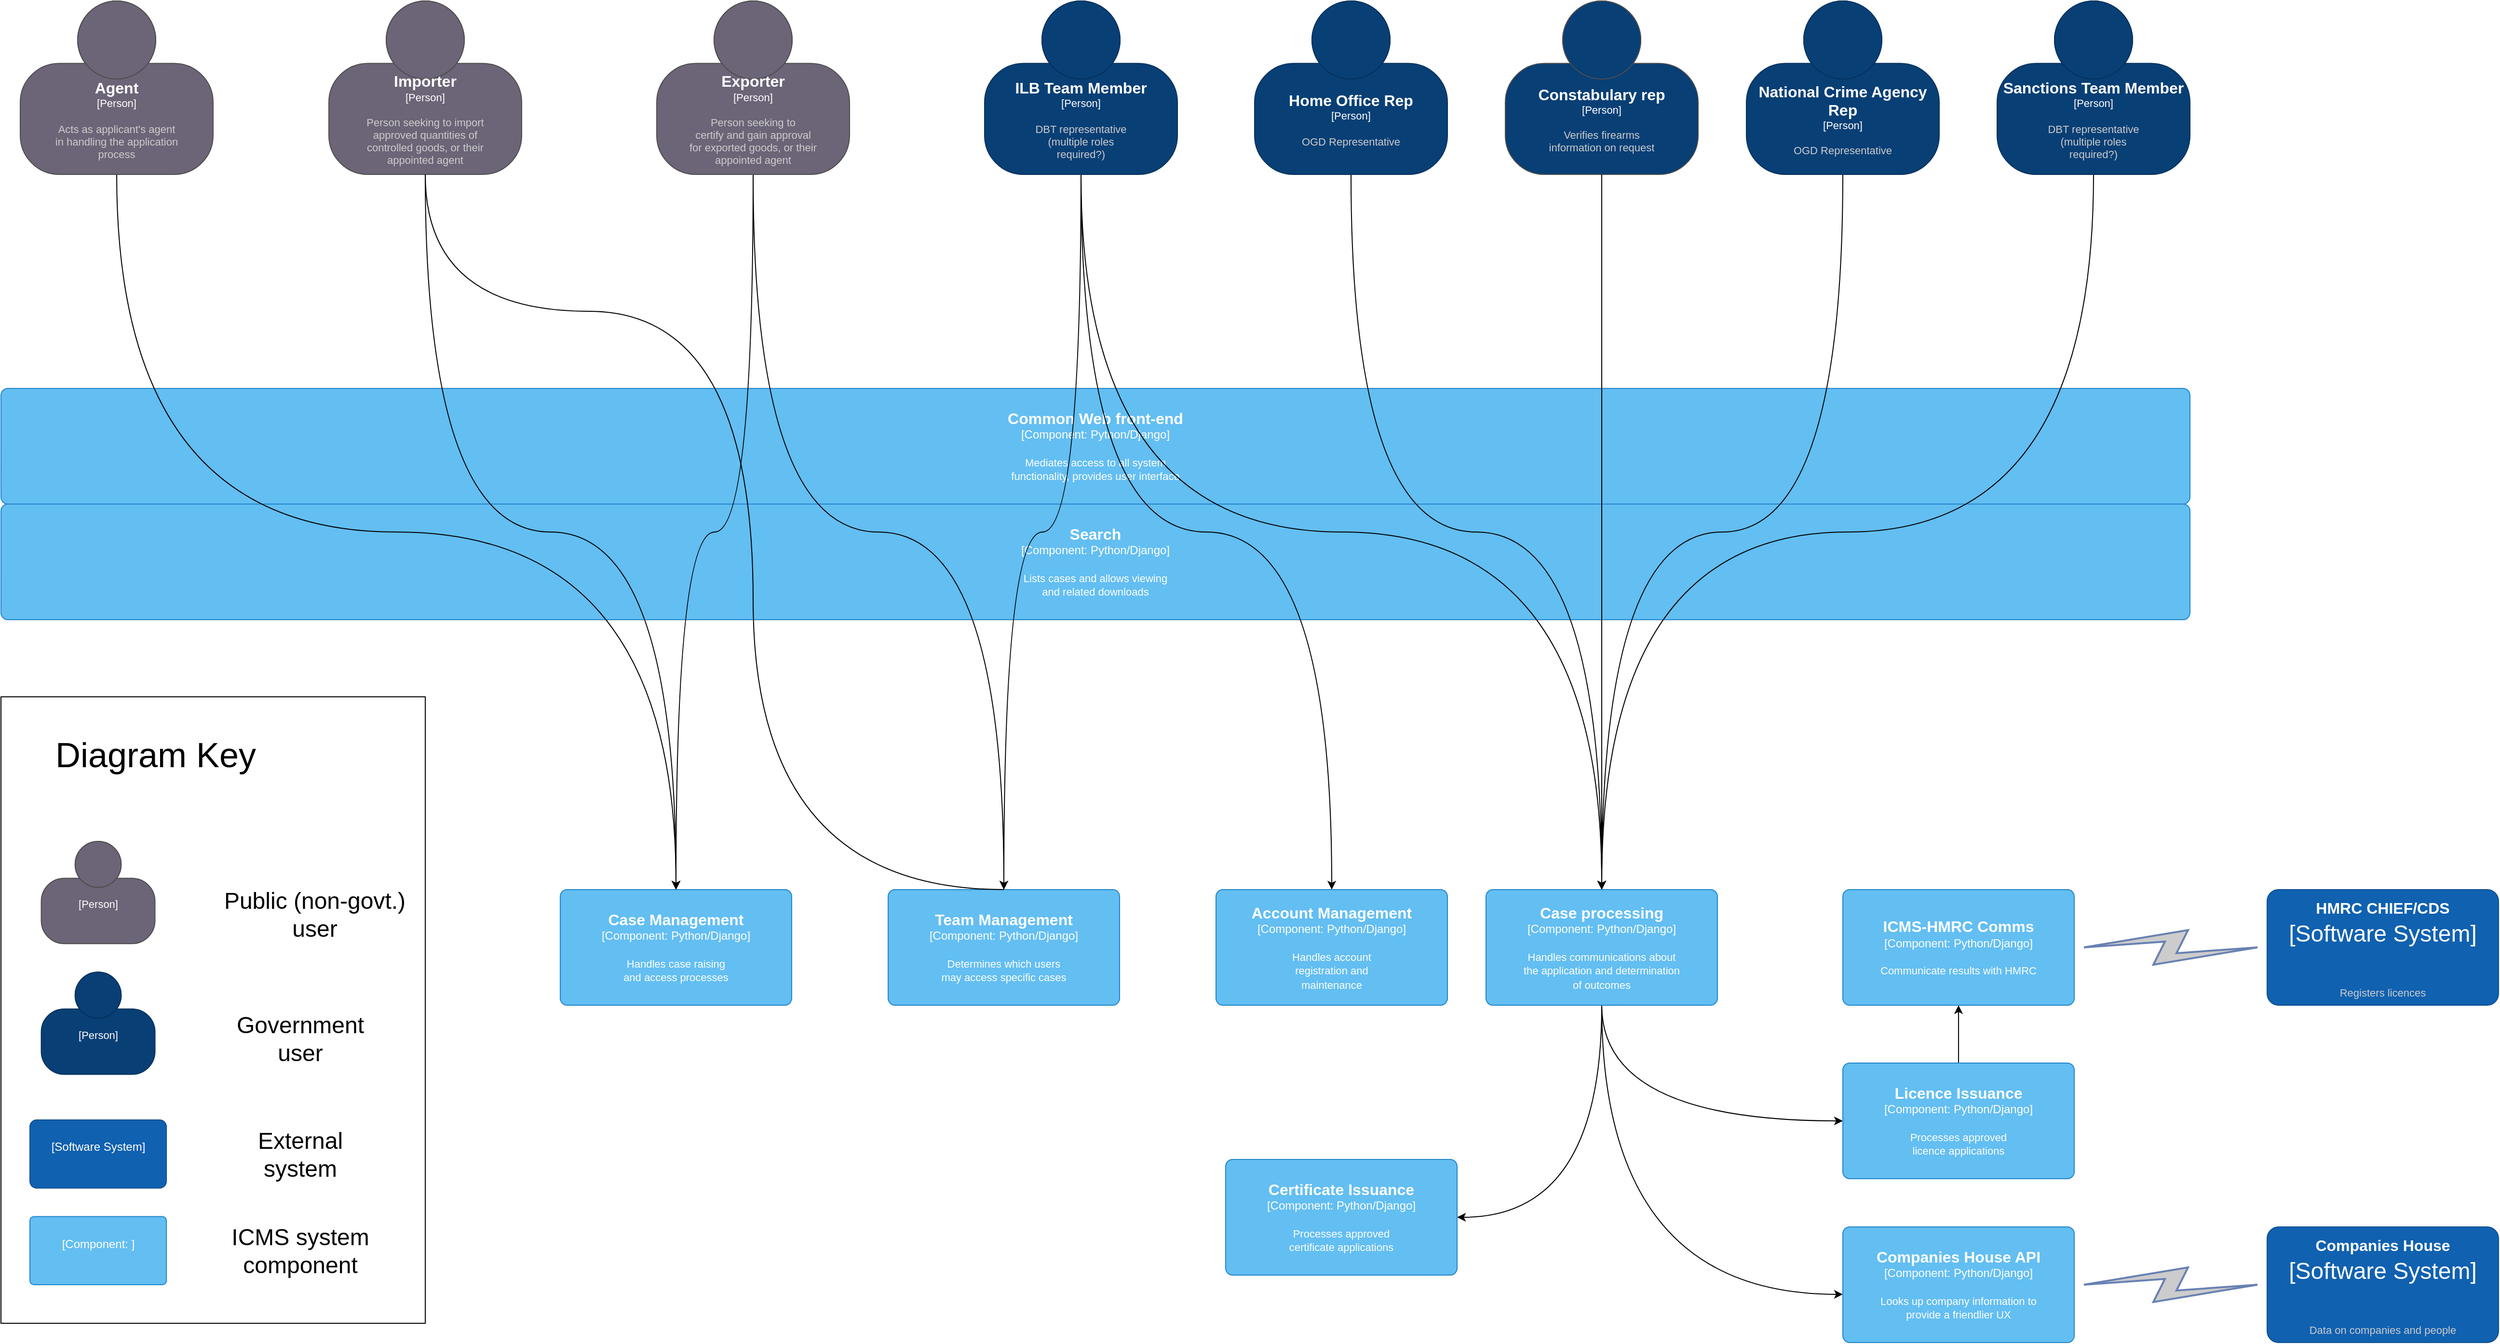 <mxfile version="20.8.10" type="device"><diagram name="Page-1" id="0vo7lMJGAWyN4o4SH08g"><mxGraphModel dx="2868" dy="1708" grid="1" gridSize="10" guides="1" tooltips="1" connect="1" arrows="1" fold="1" page="1" pageScale="1" pageWidth="1169" pageHeight="827" math="0" shadow="0"><root><mxCell id="0"/><mxCell id="1" parent="0"/><object placeholders="1" c4Name="Search" c4Type="Component" c4Technology="Python/Django" c4Description="Lists cases and allows viewing&#10;and related downloads" label="&lt;font style=&quot;font-size: 16px&quot;&gt;&lt;b&gt;%c4Name%&lt;/b&gt;&lt;/font&gt;&lt;div&gt;[%c4Type%: %c4Technology%]&lt;/div&gt;&lt;br&gt;&lt;div&gt;&lt;font style=&quot;font-size: 11px&quot;&gt;%c4Description%&lt;/font&gt;&lt;/div&gt;" id="RDGgDheyqC0pNeLWcEC4-76"><mxCell style="rounded=1;whiteSpace=wrap;html=1;labelBackgroundColor=none;fillColor=#63BEF2;fontColor=#ffffff;align=center;arcSize=6;strokeColor=#2086C9;metaEdit=1;resizable=1;points=[[0.25,0,0],[0.5,0,0],[0.75,0,0],[1,0.25,0],[1,0.5,0],[1,0.75,0],[0.75,1,0],[0.5,1,0],[0.25,1,0],[0,0.75,0],[0,0.5,0],[0,0.25,0]];" vertex="1" parent="1"><mxGeometry x="80" y="680" width="2270" height="120" as="geometry"/></mxCell></object><object placeholders="1" c4Name="Constabulary rep" c4Type="Person" c4Description="Verifies firearms&#10;information on request" label="&lt;font style=&quot;font-size: 16px&quot;&gt;&lt;b&gt;%c4Name%&lt;/b&gt;&lt;/font&gt;&lt;div&gt;[%c4Type%]&lt;/div&gt;&lt;br&gt;&lt;div&gt;&lt;font style=&quot;font-size: 11px&quot;&gt;&lt;font color=&quot;#cccccc&quot;&gt;%c4Description%&lt;/font&gt;&lt;/div&gt;" id="RDGgDheyqC0pNeLWcEC4-24"><mxCell style="html=1;fontSize=11;dashed=0;whiteSpace=wrap;fillColor=#083F75;strokeColor=#4D4D4D;fontColor=#ffffff;shape=mxgraph.c4.person2;align=center;metaEdit=1;points=[[0.5,0,0],[1,0.5,0],[1,0.75,0],[0.75,1,0],[0.5,1,0],[0.25,1,0],[0,0.75,0],[0,0.5,0]];resizable=0;" vertex="1" parent="1"><mxGeometry x="1640" y="158" width="200" height="180" as="geometry"/></mxCell></object><object placeholders="1" c4Name="Common Web front-end" c4Type="Component" c4Technology="Python/Django" c4Description="Mediates access to all system&#10;functionality, provides user interface" label="&lt;font style=&quot;font-size: 16px&quot;&gt;&lt;b&gt;%c4Name%&lt;/b&gt;&lt;/font&gt;&lt;div&gt;[%c4Type%: %c4Technology%]&lt;/div&gt;&lt;br&gt;&lt;div&gt;&lt;font style=&quot;font-size: 11px&quot;&gt;%c4Description%&lt;/font&gt;&lt;/div&gt;" id="RDGgDheyqC0pNeLWcEC4-32"><mxCell style="rounded=1;whiteSpace=wrap;html=1;labelBackgroundColor=none;fillColor=#63BEF2;fontColor=#ffffff;align=center;arcSize=6;strokeColor=#2086C9;metaEdit=1;resizable=1;points=[[0.25,0,0],[0.5,0,0],[0.75,0,0],[1,0.25,0],[1,0.5,0],[1,0.75,0],[0.75,1,0],[0.5,1,0],[0.25,1,0],[0,0.75,0],[0,0.5,0],[0,0.25,0]];" vertex="1" parent="1"><mxGeometry x="80" y="560" width="2270" height="120" as="geometry"/></mxCell></object><mxCell id="RDGgDheyqC0pNeLWcEC4-39" style="edgeStyle=orthogonalEdgeStyle;curved=1;orthogonalLoop=1;jettySize=auto;html=1;entryX=0.5;entryY=0;entryDx=0;entryDy=0;entryPerimeter=0;exitX=0.5;exitY=1;exitDx=0;exitDy=0;exitPerimeter=0;" edge="1" parent="1" source="RDGgDheyqC0pNeLWcEC4-1" target="RDGgDheyqC0pNeLWcEC4-6"><mxGeometry relative="1" as="geometry"/></mxCell><object placeholders="1" c4Name="Importer" c4Type="Person" c4Description="Person seeking to import&#10;approved quantities of&#10;controlled goods, or their&#10;appointed agent" label="&lt;font style=&quot;font-size: 16px&quot;&gt;&lt;b&gt;%c4Name%&lt;/b&gt;&lt;/font&gt;&lt;div&gt;[%c4Type%]&lt;/div&gt;&lt;br&gt;&lt;div&gt;&lt;font style=&quot;font-size: 11px&quot;&gt;&lt;font color=&quot;#cccccc&quot;&gt;%c4Description%&lt;/font&gt;&lt;/div&gt;" id="RDGgDheyqC0pNeLWcEC4-1"><mxCell style="html=1;fontSize=11;dashed=0;whiteSpace=wrap;fillColor=#6C6477;strokeColor=#4D4D4D;fontColor=#ffffff;shape=mxgraph.c4.person2;align=center;metaEdit=1;points=[[0.5,0,0],[1,0.5,0],[1,0.75,0],[0.75,1,0],[0.5,1,0],[0.25,1,0],[0,0.75,0],[0,0.5,0]];resizable=0;" vertex="1" parent="1"><mxGeometry x="420" y="158" width="200" height="180" as="geometry"/></mxCell></object><mxCell id="RDGgDheyqC0pNeLWcEC4-56" style="edgeStyle=orthogonalEdgeStyle;curved=1;orthogonalLoop=1;jettySize=auto;html=1;fontSize=24;exitX=0.5;exitY=1;exitDx=0;exitDy=0;exitPerimeter=0;" edge="1" parent="1" source="RDGgDheyqC0pNeLWcEC4-2" target="RDGgDheyqC0pNeLWcEC4-11"><mxGeometry relative="1" as="geometry"/></mxCell><mxCell id="RDGgDheyqC0pNeLWcEC4-49" style="edgeStyle=orthogonalEdgeStyle;curved=1;orthogonalLoop=1;jettySize=auto;html=1;fontSize=24;entryX=0.5;entryY=0;entryDx=0;entryDy=0;entryPerimeter=0;exitX=0.5;exitY=1;exitDx=0;exitDy=0;exitPerimeter=0;" edge="1" parent="1" source="RDGgDheyqC0pNeLWcEC4-3" target="RDGgDheyqC0pNeLWcEC4-9"><mxGeometry relative="1" as="geometry"><mxPoint x="1480" y="780" as="targetPoint"/></mxGeometry></mxCell><object placeholders="1" c4Name="Home Office Rep" c4Type="Person" c4Description="OGD Representative" label="&lt;font style=&quot;font-size: 16px&quot;&gt;&lt;b&gt;%c4Name%&lt;/b&gt;&lt;/font&gt;&lt;div&gt;[%c4Type%]&lt;/div&gt;&lt;br&gt;&lt;div&gt;&lt;font style=&quot;font-size: 11px&quot;&gt;&lt;font color=&quot;#cccccc&quot;&gt;%c4Description%&lt;/font&gt;&lt;/div&gt;" id="RDGgDheyqC0pNeLWcEC4-3"><mxCell style="html=1;fontSize=11;dashed=0;whiteSpace=wrap;fillColor=#083F75;strokeColor=#06315C;fontColor=#ffffff;shape=mxgraph.c4.person2;align=center;metaEdit=1;points=[[0.5,0,0],[1,0.5,0],[1,0.75,0],[0.75,1,0],[0.5,1,0],[0.25,1,0],[0,0.75,0],[0,0.5,0]];resizable=0;" vertex="1" parent="1"><mxGeometry x="1380" y="158" width="200" height="180" as="geometry"/></mxCell></object><mxCell id="RDGgDheyqC0pNeLWcEC4-50" style="edgeStyle=orthogonalEdgeStyle;curved=1;orthogonalLoop=1;jettySize=auto;html=1;fontSize=24;exitX=0.5;exitY=1;exitDx=0;exitDy=0;exitPerimeter=0;entryX=0.5;entryY=0;entryDx=0;entryDy=0;entryPerimeter=0;" edge="1" parent="1" source="RDGgDheyqC0pNeLWcEC4-4" target="RDGgDheyqC0pNeLWcEC4-9"><mxGeometry relative="1" as="geometry"><mxPoint x="1520" y="700" as="targetPoint"/></mxGeometry></mxCell><object placeholders="1" c4Name="National Crime Agency Rep" c4Type="Person" c4Description="OGD Representative" label="&lt;font style=&quot;font-size: 16px&quot;&gt;&lt;b&gt;%c4Name%&lt;/b&gt;&lt;/font&gt;&lt;div&gt;[%c4Type%]&lt;/div&gt;&lt;br&gt;&lt;div&gt;&lt;font style=&quot;font-size: 11px&quot;&gt;&lt;font color=&quot;#cccccc&quot;&gt;%c4Description%&lt;/font&gt;&lt;/div&gt;" id="RDGgDheyqC0pNeLWcEC4-4"><mxCell style="html=1;fontSize=11;dashed=0;whiteSpace=wrap;fillColor=#083F75;strokeColor=#06315C;fontColor=#ffffff;shape=mxgraph.c4.person2;align=center;metaEdit=1;points=[[0.5,0,0],[1,0.5,0],[1,0.75,0],[0.75,1,0],[0.5,1,0],[0.25,1,0],[0,0.75,0],[0,0.5,0]];resizable=0;" vertex="1" parent="1"><mxGeometry x="1890" y="158" width="200" height="180" as="geometry"/></mxCell></object><mxCell id="RDGgDheyqC0pNeLWcEC4-52" style="edgeStyle=orthogonalEdgeStyle;curved=1;orthogonalLoop=1;jettySize=auto;html=1;fontSize=24;exitX=0.5;exitY=1;exitDx=0;exitDy=0;exitPerimeter=0;entryX=0.5;entryY=0;entryDx=0;entryDy=0;entryPerimeter=0;" edge="1" parent="1" source="RDGgDheyqC0pNeLWcEC4-5" target="RDGgDheyqC0pNeLWcEC4-9"><mxGeometry relative="1" as="geometry"><mxPoint x="1480" y="780" as="targetPoint"/></mxGeometry></mxCell><mxCell id="RDGgDheyqC0pNeLWcEC4-54" style="edgeStyle=orthogonalEdgeStyle;curved=1;orthogonalLoop=1;jettySize=auto;html=1;entryX=0.5;entryY=0;entryDx=0;entryDy=0;entryPerimeter=0;fontSize=24;exitX=0.5;exitY=1;exitDx=0;exitDy=0;exitPerimeter=0;" edge="1" parent="1" source="RDGgDheyqC0pNeLWcEC4-5" target="RDGgDheyqC0pNeLWcEC4-23"><mxGeometry relative="1" as="geometry"/></mxCell><mxCell id="RDGgDheyqC0pNeLWcEC4-74" style="edgeStyle=orthogonalEdgeStyle;curved=1;orthogonalLoop=1;jettySize=auto;html=1;entryX=0.5;entryY=0;entryDx=0;entryDy=0;entryPerimeter=0;fontSize=24;exitX=0.5;exitY=1;exitDx=0;exitDy=0;exitPerimeter=0;" edge="1" parent="1" source="RDGgDheyqC0pNeLWcEC4-5" target="RDGgDheyqC0pNeLWcEC4-11"><mxGeometry relative="1" as="geometry"/></mxCell><object placeholders="1" c4Name="ILB Team Member" c4Type="Person" c4Description="DBT representative&#10;(multiple roles&#10;required?)" label="&lt;font style=&quot;font-size: 16px&quot;&gt;&lt;b&gt;%c4Name%&lt;/b&gt;&lt;/font&gt;&lt;div&gt;[%c4Type%]&lt;/div&gt;&lt;br&gt;&lt;div&gt;&lt;font style=&quot;font-size: 11px&quot;&gt;&lt;font color=&quot;#cccccc&quot;&gt;%c4Description%&lt;/font&gt;&lt;/div&gt;" id="RDGgDheyqC0pNeLWcEC4-5"><mxCell style="html=1;fontSize=11;dashed=0;whiteSpace=wrap;fillColor=#083F75;strokeColor=#06315C;fontColor=#ffffff;shape=mxgraph.c4.person2;align=center;metaEdit=1;points=[[0.5,0,0],[1,0.5,0],[1,0.75,0],[0.75,1,0],[0.5,1,0],[0.25,1,0],[0,0.75,0],[0,0.5,0]];resizable=0;" vertex="1" parent="1"><mxGeometry x="1100" y="158" width="200" height="180" as="geometry"/></mxCell></object><object placeholders="1" c4Name="Case Management" c4Type="Component" c4Technology="Python/Django" c4Description="Handles case raising&#10;and access processes" label="&lt;font style=&quot;font-size: 16px&quot;&gt;&lt;b&gt;%c4Name%&lt;/b&gt;&lt;/font&gt;&lt;div&gt;[%c4Type%: %c4Technology%]&lt;/div&gt;&lt;br&gt;&lt;div&gt;&lt;font style=&quot;font-size: 11px&quot;&gt;%c4Description%&lt;/font&gt;&lt;/div&gt;" id="RDGgDheyqC0pNeLWcEC4-6"><mxCell style="rounded=1;whiteSpace=wrap;html=1;labelBackgroundColor=none;fillColor=#63BEF2;fontColor=#ffffff;align=center;arcSize=6;strokeColor=#2086C9;metaEdit=1;resizable=0;points=[[0.25,0,0],[0.5,0,0],[0.75,0,0],[1,0.25,0],[1,0.5,0],[1,0.75,0],[0.75,1,0],[0.5,1,0],[0.25,1,0],[0,0.75,0],[0,0.5,0],[0,0.25,0]];" vertex="1" parent="1"><mxGeometry x="660" y="1080" width="240" height="120" as="geometry"/></mxCell></object><mxCell id="RDGgDheyqC0pNeLWcEC4-61" style="edgeStyle=orthogonalEdgeStyle;curved=1;orthogonalLoop=1;jettySize=auto;html=1;entryX=1;entryY=0.5;entryDx=0;entryDy=0;entryPerimeter=0;fontSize=24;exitX=0.5;exitY=1;exitDx=0;exitDy=0;exitPerimeter=0;" edge="1" parent="1" source="RDGgDheyqC0pNeLWcEC4-9" target="RDGgDheyqC0pNeLWcEC4-22"><mxGeometry relative="1" as="geometry"/></mxCell><mxCell id="RDGgDheyqC0pNeLWcEC4-65" style="edgeStyle=orthogonalEdgeStyle;curved=1;orthogonalLoop=1;jettySize=auto;html=1;entryX=0;entryY=0.5;entryDx=0;entryDy=0;entryPerimeter=0;fontSize=24;exitX=0.5;exitY=1;exitDx=0;exitDy=0;exitPerimeter=0;" edge="1" parent="1" source="RDGgDheyqC0pNeLWcEC4-9" target="RDGgDheyqC0pNeLWcEC4-21"><mxGeometry relative="1" as="geometry"/></mxCell><mxCell id="RDGgDheyqC0pNeLWcEC4-68" style="edgeStyle=orthogonalEdgeStyle;curved=1;orthogonalLoop=1;jettySize=auto;html=1;entryX=0;entryY=0.583;entryDx=0;entryDy=0;entryPerimeter=0;fontSize=24;exitX=0.5;exitY=1;exitDx=0;exitDy=0;exitPerimeter=0;" edge="1" parent="1" source="RDGgDheyqC0pNeLWcEC4-9" target="RDGgDheyqC0pNeLWcEC4-67"><mxGeometry relative="1" as="geometry"/></mxCell><object placeholders="1" c4Name="Case processing" c4Type="Component" c4Technology="Python/Django" c4Description="Handles communications about&#10;the application and determination&#10;of outcomes" label="&lt;font style=&quot;font-size: 16px&quot;&gt;&lt;b&gt;%c4Name%&lt;/b&gt;&lt;/font&gt;&lt;div&gt;[%c4Type%: %c4Technology%]&lt;/div&gt;&lt;br&gt;&lt;div&gt;&lt;font style=&quot;font-size: 11px&quot;&gt;%c4Description%&lt;/font&gt;&lt;/div&gt;" id="RDGgDheyqC0pNeLWcEC4-9"><mxCell style="rounded=1;whiteSpace=wrap;html=1;labelBackgroundColor=none;fillColor=#63BEF2;fontColor=#ffffff;align=center;arcSize=6;strokeColor=#2086C9;metaEdit=1;resizable=0;points=[[0.25,0,0],[0.5,0,0],[0.75,0,0],[1,0.25,0],[1,0.5,0],[1,0.75,0],[0.75,1,0],[0.5,1,0],[0.25,1,0],[0,0.75,0],[0,0.5,0],[0,0.25,0]];" vertex="1" parent="1"><mxGeometry x="1620" y="1080" width="240" height="120" as="geometry"/></mxCell></object><mxCell id="RDGgDheyqC0pNeLWcEC4-53" style="edgeStyle=orthogonalEdgeStyle;curved=1;orthogonalLoop=1;jettySize=auto;html=1;entryX=0.5;entryY=0;entryDx=0;entryDy=0;entryPerimeter=0;fontSize=24;exitX=0.5;exitY=1;exitDx=0;exitDy=0;exitPerimeter=0;" edge="1" parent="1" source="RDGgDheyqC0pNeLWcEC4-10" target="RDGgDheyqC0pNeLWcEC4-6"><mxGeometry relative="1" as="geometry"/></mxCell><object placeholders="1" c4Name="Agent" c4Type="Person" c4Description="Acts as applicant's agent&#10;in handling the application&#10;process" label="&lt;font style=&quot;font-size: 16px&quot;&gt;&lt;b&gt;%c4Name%&lt;/b&gt;&lt;/font&gt;&lt;div&gt;[%c4Type%]&lt;/div&gt;&lt;br&gt;&lt;div&gt;&lt;font style=&quot;font-size: 11px&quot;&gt;&lt;font color=&quot;#cccccc&quot;&gt;%c4Description%&lt;/font&gt;&lt;/div&gt;" id="RDGgDheyqC0pNeLWcEC4-10"><mxCell style="html=1;fontSize=11;dashed=0;whiteSpace=wrap;fillColor=#6C6477;strokeColor=#4D4D4D;fontColor=#ffffff;shape=mxgraph.c4.person2;align=center;metaEdit=1;points=[[0.5,0,0],[1,0.5,0],[1,0.75,0],[0.75,1,0],[0.5,1,0],[0.25,1,0],[0,0.75,0],[0,0.5,0]];resizable=0;" vertex="1" parent="1"><mxGeometry x="100" y="158" width="200" height="180" as="geometry"/></mxCell></object><object placeholders="1" c4Name="Team Management" c4Type="Component" c4Technology="Python/Django" c4Description="Determines which users&#10;may access specific cases" label="&lt;font style=&quot;font-size: 16px&quot;&gt;&lt;b&gt;%c4Name%&lt;/b&gt;&lt;/font&gt;&lt;div&gt;[%c4Type%: %c4Technology%]&lt;/div&gt;&lt;br&gt;&lt;div&gt;&lt;font style=&quot;font-size: 11px&quot;&gt;%c4Description%&lt;/font&gt;&lt;/div&gt;" id="RDGgDheyqC0pNeLWcEC4-11"><mxCell style="rounded=1;whiteSpace=wrap;html=1;labelBackgroundColor=none;fillColor=#63BEF2;fontColor=#ffffff;align=center;arcSize=6;strokeColor=#2086C9;metaEdit=1;resizable=0;points=[[0.25,0,0],[0.5,0,0],[0.75,0,0],[1,0.25,0],[1,0.5,0],[1,0.75,0],[0.75,1,0],[0.5,1,0],[0.25,1,0],[0,0.75,0],[0,0.5,0],[0,0.25,0]];" vertex="1" parent="1"><mxGeometry x="1000" y="1080" width="240" height="120" as="geometry"/></mxCell></object><mxCell id="RDGgDheyqC0pNeLWcEC4-51" style="edgeStyle=orthogonalEdgeStyle;curved=1;orthogonalLoop=1;jettySize=auto;html=1;fontSize=24;exitX=0.5;exitY=1;exitDx=0;exitDy=0;exitPerimeter=0;entryX=0.5;entryY=0;entryDx=0;entryDy=0;entryPerimeter=0;" edge="1" parent="1" source="RDGgDheyqC0pNeLWcEC4-19" target="RDGgDheyqC0pNeLWcEC4-9"><mxGeometry relative="1" as="geometry"><mxPoint x="1470" y="790" as="targetPoint"/></mxGeometry></mxCell><object placeholders="1" c4Name="Sanctions Team Member" c4Type="Person" c4Description="DBT representative&#10;(multiple roles&#10;required?)" label="&lt;font style=&quot;font-size: 16px&quot;&gt;&lt;b&gt;%c4Name%&lt;/b&gt;&lt;/font&gt;&lt;div&gt;[%c4Type%]&lt;/div&gt;&lt;br&gt;&lt;div&gt;&lt;font style=&quot;font-size: 11px&quot;&gt;&lt;font color=&quot;#cccccc&quot;&gt;%c4Description%&lt;/font&gt;&lt;/div&gt;" id="RDGgDheyqC0pNeLWcEC4-19"><mxCell style="html=1;fontSize=11;dashed=0;whiteSpace=wrap;fillColor=#083F75;strokeColor=#06315C;fontColor=#ffffff;shape=mxgraph.c4.person2;align=center;metaEdit=1;points=[[0.5,0,0],[1,0.5,0],[1,0.75,0],[0.75,1,0],[0.5,1,0],[0.25,1,0],[0,0.75,0],[0,0.5,0]];resizable=0;" vertex="1" parent="1"><mxGeometry x="2150" y="158" width="200" height="180" as="geometry"/></mxCell></object><mxCell id="RDGgDheyqC0pNeLWcEC4-62" style="edgeStyle=orthogonalEdgeStyle;curved=1;orthogonalLoop=1;jettySize=auto;html=1;entryX=0.5;entryY=1;entryDx=0;entryDy=0;entryPerimeter=0;fontSize=24;" edge="1" parent="1" source="RDGgDheyqC0pNeLWcEC4-21" target="RDGgDheyqC0pNeLWcEC4-29"><mxGeometry relative="1" as="geometry"/></mxCell><object placeholders="1" c4Name="Licence Issuance" c4Type="Component" c4Technology="Python/Django" c4Description="Processes approved&#10;licence applications" label="&lt;font style=&quot;font-size: 16px&quot;&gt;&lt;b&gt;%c4Name%&lt;/b&gt;&lt;/font&gt;&lt;div&gt;[%c4Type%: %c4Technology%]&lt;/div&gt;&lt;br&gt;&lt;div&gt;&lt;font style=&quot;font-size: 11px&quot;&gt;%c4Description%&lt;/font&gt;&lt;/div&gt;" id="RDGgDheyqC0pNeLWcEC4-21"><mxCell style="rounded=1;whiteSpace=wrap;html=1;labelBackgroundColor=none;fillColor=#63BEF2;fontColor=#ffffff;align=center;arcSize=6;strokeColor=#2086C9;metaEdit=1;resizable=0;points=[[0.25,0,0],[0.5,0,0],[0.75,0,0],[1,0.25,0],[1,0.5,0],[1,0.75,0],[0.75,1,0],[0.5,1,0],[0.25,1,0],[0,0.75,0],[0,0.5,0],[0,0.25,0]];" vertex="1" parent="1"><mxGeometry x="1990" y="1260" width="240" height="120" as="geometry"/></mxCell></object><object placeholders="1" c4Name="Certificate Issuance" c4Type="Component" c4Technology="Python/Django" c4Description="Processes approved&#10;certificate applications" label="&lt;font style=&quot;font-size: 16px&quot;&gt;&lt;b&gt;%c4Name%&lt;/b&gt;&lt;/font&gt;&lt;div&gt;[%c4Type%: %c4Technology%]&lt;/div&gt;&lt;br&gt;&lt;div&gt;&lt;font style=&quot;font-size: 11px&quot;&gt;%c4Description%&lt;/font&gt;&lt;/div&gt;" id="RDGgDheyqC0pNeLWcEC4-22"><mxCell style="rounded=1;whiteSpace=wrap;html=1;labelBackgroundColor=none;fillColor=#63BEF2;fontColor=#ffffff;align=center;arcSize=6;strokeColor=#2086C9;metaEdit=1;resizable=0;points=[[0.25,0,0],[0.5,0,0],[0.75,0,0],[1,0.25,0],[1,0.5,0],[1,0.75,0],[0.75,1,0],[0.5,1,0],[0.25,1,0],[0,0.75,0],[0,0.5,0],[0,0.25,0]];" vertex="1" parent="1"><mxGeometry x="1350" y="1360" width="240" height="120" as="geometry"/></mxCell></object><object placeholders="1" c4Name="Account Management" c4Type="Component" c4Technology="Python/Django" c4Description="Handles account&#10;registration and&#10;maintenance" label="&lt;font style=&quot;font-size: 16px&quot;&gt;&lt;b&gt;%c4Name%&lt;/b&gt;&lt;/font&gt;&lt;div&gt;[%c4Type%: %c4Technology%]&lt;/div&gt;&lt;br&gt;&lt;div&gt;&lt;font style=&quot;font-size: 11px&quot;&gt;%c4Description%&lt;/font&gt;&lt;/div&gt;" id="RDGgDheyqC0pNeLWcEC4-23"><mxCell style="rounded=1;whiteSpace=wrap;html=1;labelBackgroundColor=none;fillColor=#63BEF2;fontColor=#ffffff;align=center;arcSize=6;strokeColor=#2086C9;metaEdit=1;resizable=0;points=[[0.25,0,0],[0.5,0,0],[0.75,0,0],[1,0.25,0],[1,0.5,0],[1,0.75,0],[0.75,1,0],[0.5,1,0],[0.25,1,0],[0,0.75,0],[0,0.5,0],[0,0.25,0]];" vertex="1" parent="1"><mxGeometry x="1340" y="1080" width="240" height="120" as="geometry"/></mxCell></object><object placeholders="1" c4Name="ICMS-HMRC Comms" c4Type="Component" c4Technology="Python/Django" c4Description="Communicate results with HMRC" label="&lt;font style=&quot;font-size: 16px&quot;&gt;&lt;b&gt;%c4Name%&lt;/b&gt;&lt;/font&gt;&lt;div&gt;[%c4Type%: %c4Technology%]&lt;/div&gt;&lt;br&gt;&lt;div&gt;&lt;font style=&quot;font-size: 11px&quot;&gt;%c4Description%&lt;/font&gt;&lt;/div&gt;" id="RDGgDheyqC0pNeLWcEC4-29"><mxCell style="rounded=1;whiteSpace=wrap;html=1;labelBackgroundColor=none;fillColor=#63BEF2;fontColor=#ffffff;align=center;arcSize=6;strokeColor=#2086C9;metaEdit=1;resizable=0;points=[[0.25,0,0],[0.5,0,0],[0.75,0,0],[1,0.25,0],[1,0.5,0],[1,0.75,0],[0.75,1,0],[0.5,1,0],[0.25,1,0],[0,0.75,0],[0,0.5,0],[0,0.25,0]];" vertex="1" parent="1"><mxGeometry x="1990" y="1080" width="240" height="120" as="geometry"/></mxCell></object><mxCell id="RDGgDheyqC0pNeLWcEC4-57" value="" style="edgeStyle=orthogonalEdgeStyle;curved=1;orthogonalLoop=1;jettySize=auto;html=1;fontSize=24;endArrow=none;exitX=0.5;exitY=1;exitDx=0;exitDy=0;exitPerimeter=0;entryX=0.5;entryY=0;entryDx=0;entryDy=0;entryPerimeter=0;" edge="1" parent="1" source="RDGgDheyqC0pNeLWcEC4-1" target="RDGgDheyqC0pNeLWcEC4-11"><mxGeometry relative="1" as="geometry"><mxPoint x="620" y="150" as="sourcePoint"/><mxPoint x="880" y="780" as="targetPoint"/><Array as="points"><mxPoint x="520" y="480"/><mxPoint x="860" y="480"/></Array></mxGeometry></mxCell><mxCell id="RDGgDheyqC0pNeLWcEC4-73" style="edgeStyle=orthogonalEdgeStyle;curved=1;orthogonalLoop=1;jettySize=auto;html=1;entryX=0.5;entryY=0;entryDx=0;entryDy=0;entryPerimeter=0;fontSize=24;exitX=0.5;exitY=1;exitDx=0;exitDy=0;exitPerimeter=0;" edge="1" parent="1" source="RDGgDheyqC0pNeLWcEC4-2" target="RDGgDheyqC0pNeLWcEC4-6"><mxGeometry relative="1" as="geometry"/></mxCell><object placeholders="1" c4Name="Exporter" c4Type="Person" c4Description="Person seeking to&#10;certify and gain approval&#10;for exported goods, or their&#10;appointed agent" label="&lt;font style=&quot;font-size: 16px&quot;&gt;&lt;b&gt;%c4Name%&lt;/b&gt;&lt;/font&gt;&lt;div&gt;[%c4Type%]&lt;/div&gt;&lt;br&gt;&lt;div&gt;&lt;font style=&quot;font-size: 11px&quot;&gt;&lt;font color=&quot;#cccccc&quot;&gt;%c4Description%&lt;/font&gt;&lt;/div&gt;" id="RDGgDheyqC0pNeLWcEC4-2"><mxCell style="html=1;fontSize=11;dashed=0;whiteSpace=wrap;fillColor=#6C6477;strokeColor=#4D4D4D;fontColor=#ffffff;shape=mxgraph.c4.person2;align=center;metaEdit=1;points=[[0.5,0,0],[1,0.5,0],[1,0.75,0],[0.75,1,0],[0.5,1,0],[0.25,1,0],[0,0.75,0],[0,0.5,0]];resizable=0;" vertex="1" parent="1"><mxGeometry x="760" y="158" width="200" height="180" as="geometry"/></mxCell></object><object placeholders="1" c4Name="HMRC CHIEF/CDS" c4Type="Software System" c4Description="Registers licences" label="&lt;font style=&quot;font-size: 16px&quot;&gt;&lt;b&gt;%c4Name%&lt;/b&gt;&lt;/font&gt;&lt;div&gt;[%c4Type%]&lt;/div&gt;&lt;br&gt;&lt;div&gt;&lt;font style=&quot;font-size: 11px&quot;&gt;&lt;font color=&quot;#cccccc&quot;&gt;%c4Description%&lt;/font&gt;&lt;/div&gt;" id="RDGgDheyqC0pNeLWcEC4-59"><mxCell style="rounded=1;whiteSpace=wrap;html=1;labelBackgroundColor=none;fillColor=#1061B0;fontColor=#ffffff;align=center;arcSize=10;strokeColor=#0D5091;metaEdit=1;resizable=0;points=[[0.25,0,0],[0.5,0,0],[0.75,0,0],[1,0.25,0],[1,0.5,0],[1,0.75,0],[0.75,1,0],[0.5,1,0],[0.25,1,0],[0,0.75,0],[0,0.5,0],[0,0.25,0]];fontSize=24;" vertex="1" parent="1"><mxGeometry x="2430" y="1080" width="240" height="120" as="geometry"/></mxCell></object><mxCell id="RDGgDheyqC0pNeLWcEC4-63" value="" style="html=1;outlineConnect=0;fillColor=#CCCCCC;strokeColor=#6881B3;gradientColor=none;gradientDirection=north;strokeWidth=2;shape=mxgraph.networks.comm_link_edge;html=1;fontSize=24;curved=1;entryX=0;entryY=0.5;entryDx=0;entryDy=0;entryPerimeter=0;exitX=1;exitY=0.5;exitDx=0;exitDy=0;exitPerimeter=0;" edge="1" parent="1" source="RDGgDheyqC0pNeLWcEC4-29" target="RDGgDheyqC0pNeLWcEC4-59"><mxGeometry width="100" height="100" relative="1" as="geometry"><mxPoint x="1680" y="1160" as="sourcePoint"/><mxPoint x="1780" y="1060" as="targetPoint"/></mxGeometry></mxCell><object placeholders="1" c4Name="Companies House API" c4Type="Component" c4Technology="Python/Django" c4Description="Looks up company information to&#10;provide a friendlier UX" label="&lt;font style=&quot;font-size: 16px&quot;&gt;&lt;b&gt;%c4Name%&lt;/b&gt;&lt;/font&gt;&lt;div&gt;[%c4Type%: %c4Technology%]&lt;/div&gt;&lt;br&gt;&lt;div&gt;&lt;font style=&quot;font-size: 11px&quot;&gt;%c4Description%&lt;/font&gt;&lt;/div&gt;" id="RDGgDheyqC0pNeLWcEC4-67"><mxCell style="rounded=1;whiteSpace=wrap;html=1;labelBackgroundColor=none;fillColor=#63BEF2;fontColor=#ffffff;align=center;arcSize=6;strokeColor=#2086C9;metaEdit=1;resizable=0;points=[[0.25,0,0],[0.5,0,0],[0.75,0,0],[1,0.25,0],[1,0.5,0],[1,0.75,0],[0.75,1,0],[0.5,1,0],[0.25,1,0],[0,0.75,0],[0,0.5,0],[0,0.25,0]];" vertex="1" parent="1"><mxGeometry x="1990" y="1430" width="240" height="120" as="geometry"/></mxCell></object><mxCell id="RDGgDheyqC0pNeLWcEC4-69" value="" style="html=1;outlineConnect=0;fillColor=#CCCCCC;strokeColor=#6881B3;gradientColor=none;gradientDirection=north;strokeWidth=2;shape=mxgraph.networks.comm_link_edge;html=1;fontSize=24;curved=1;entryX=0;entryY=0.5;entryDx=0;entryDy=0;entryPerimeter=0;exitX=1;exitY=0.5;exitDx=0;exitDy=0;exitPerimeter=0;" edge="1" parent="1" source="RDGgDheyqC0pNeLWcEC4-67" target="RDGgDheyqC0pNeLWcEC4-71"><mxGeometry width="100" height="100" relative="1" as="geometry"><mxPoint x="2010" y="1480" as="sourcePoint"/><mxPoint x="2470.0" y="1480" as="targetPoint"/></mxGeometry></mxCell><object placeholders="1" c4Name="Companies House" c4Type="Software System" c4Description="Data on companies and people" label="&lt;font style=&quot;font-size: 16px&quot;&gt;&lt;b&gt;%c4Name%&lt;/b&gt;&lt;/font&gt;&lt;div&gt;[%c4Type%]&lt;/div&gt;&lt;br&gt;&lt;div&gt;&lt;font style=&quot;font-size: 11px&quot;&gt;&lt;font color=&quot;#cccccc&quot;&gt;%c4Description%&lt;/font&gt;&lt;/div&gt;" id="RDGgDheyqC0pNeLWcEC4-71"><mxCell style="rounded=1;whiteSpace=wrap;html=1;labelBackgroundColor=none;fillColor=#1061B0;fontColor=#ffffff;align=center;arcSize=10;strokeColor=#0D5091;metaEdit=1;resizable=0;points=[[0.25,0,0],[0.5,0,0],[0.75,0,0],[1,0.25,0],[1,0.5,0],[1,0.75,0],[0.75,1,0],[0.5,1,0],[0.25,1,0],[0,0.75,0],[0,0.5,0],[0,0.25,0]];fontSize=24;" vertex="1" parent="1"><mxGeometry x="2430" y="1430" width="240" height="120" as="geometry"/></mxCell></object><mxCell id="RDGgDheyqC0pNeLWcEC4-77" style="edgeStyle=orthogonalEdgeStyle;curved=1;orthogonalLoop=1;jettySize=auto;html=1;entryX=0.5;entryY=0;entryDx=0;entryDy=0;entryPerimeter=0;fontSize=24;exitX=0.5;exitY=1;exitDx=0;exitDy=0;exitPerimeter=0;" edge="1" parent="1" source="RDGgDheyqC0pNeLWcEC4-24" target="RDGgDheyqC0pNeLWcEC4-9"><mxGeometry relative="1" as="geometry"/></mxCell><mxCell id="RDGgDheyqC0pNeLWcEC4-94" value="" style="group" vertex="1" connectable="0" parent="1"><mxGeometry x="80" y="880" width="440" height="650" as="geometry"/></mxCell><mxCell id="RDGgDheyqC0pNeLWcEC4-93" value="" style="rounded=0;whiteSpace=wrap;html=1;fontSize=36;" vertex="1" parent="RDGgDheyqC0pNeLWcEC4-94"><mxGeometry width="440" height="650" as="geometry"/></mxCell><mxCell id="RDGgDheyqC0pNeLWcEC4-86" value="" style="group" vertex="1" connectable="0" parent="RDGgDheyqC0pNeLWcEC4-94"><mxGeometry x="30" y="150" width="141.54" height="460" as="geometry"/></mxCell><object placeholders="1" c4Name="" c4Type="Software System" c4Description="" label="&lt;font style=&quot;font-size: 16px&quot;&gt;&lt;b&gt;%c4Name%&lt;/b&gt;&lt;/font&gt;&lt;div&gt;[%c4Type%]&lt;/div&gt;&lt;br&gt;&lt;div&gt;&lt;font style=&quot;font-size: 11px&quot;&gt;&lt;font color=&quot;#cccccc&quot;&gt;%c4Description%&lt;/font&gt;&lt;/div&gt;" id="RDGgDheyqC0pNeLWcEC4-81"><mxCell style="rounded=1;whiteSpace=wrap;html=1;labelBackgroundColor=none;fillColor=#1061B0;fontColor=#ffffff;align=center;arcSize=10;strokeColor=#0D5091;metaEdit=1;resizable=1;points=[[0.25,0,0],[0.5,0,0],[0.75,0,0],[1,0.25,0],[1,0.5,0],[1,0.75,0],[0.75,1,0],[0.5,1,0],[0.25,1,0],[0,0.75,0],[0,0.5,0],[0,0.25,0]];fontSize=12;" vertex="1" parent="RDGgDheyqC0pNeLWcEC4-86"><mxGeometry y="288.974" width="141.54" height="70.769" as="geometry"/></mxCell></object><object placeholders="1" c4Name="" c4Type="Component" c4Technology="" c4Description="" label="&lt;font style=&quot;font-size: 16px&quot;&gt;&lt;b&gt;%c4Name%&lt;/b&gt;&lt;/font&gt;&lt;div&gt;[%c4Type%: %c4Technology%]&lt;/div&gt;&lt;br&gt;&lt;div&gt;&lt;font style=&quot;font-size: 11px&quot;&gt;%c4Description%&lt;/font&gt;&lt;/div&gt;" id="RDGgDheyqC0pNeLWcEC4-82"><mxCell style="rounded=1;whiteSpace=wrap;html=1;labelBackgroundColor=none;fillColor=#63BEF2;fontColor=#ffffff;align=center;arcSize=6;strokeColor=#2086C9;metaEdit=1;resizable=1;points=[[0.25,0,0],[0.5,0,0],[0.75,0,0],[1,0.25,0],[1,0.5,0],[1,0.75,0],[0.75,1,0],[0.5,1,0],[0.25,1,0],[0,0.75,0],[0,0.5,0],[0,0.25,0]];" vertex="1" parent="RDGgDheyqC0pNeLWcEC4-86"><mxGeometry y="389.231" width="141.54" height="70.769" as="geometry"/></mxCell></object><object placeholders="1" c4Name="" c4Type="Person" c4Description="" label="&lt;font style=&quot;font-size: 16px&quot;&gt;&lt;b&gt;%c4Name%&lt;/b&gt;&lt;/font&gt;&lt;div&gt;[%c4Type%]&lt;/div&gt;&lt;br&gt;&lt;div&gt;&lt;font style=&quot;font-size: 11px&quot;&gt;&lt;font color=&quot;#cccccc&quot;&gt;%c4Description%&lt;/font&gt;&lt;/div&gt;" id="RDGgDheyqC0pNeLWcEC4-83"><mxCell style="html=1;fontSize=11;dashed=0;whiteSpace=wrap;fillColor=#6C6477;strokeColor=#4D4D4D;fontColor=#ffffff;shape=mxgraph.c4.person2;align=center;metaEdit=1;points=[[0.5,0,0],[1,0.5,0],[1,0.75,0],[0.75,1,0],[0.5,1,0],[0.25,1,0],[0,0.75,0],[0,0.5,0]];resizable=1;" vertex="1" parent="RDGgDheyqC0pNeLWcEC4-86"><mxGeometry x="11.795" width="117.95" height="106.154" as="geometry"/></mxCell></object><object placeholders="1" c4Name="" c4Type="Person" c4Description="" label="&lt;font style=&quot;font-size: 16px&quot;&gt;&lt;b&gt;%c4Name%&lt;/b&gt;&lt;/font&gt;&lt;div&gt;[%c4Type%]&lt;/div&gt;&lt;br&gt;&lt;div&gt;&lt;font style=&quot;font-size: 11px&quot;&gt;&lt;font color=&quot;#cccccc&quot;&gt;%c4Description%&lt;/font&gt;&lt;/div&gt;" id="RDGgDheyqC0pNeLWcEC4-84"><mxCell style="html=1;fontSize=11;dashed=0;whiteSpace=wrap;fillColor=#083F75;strokeColor=#06315C;fontColor=#ffffff;shape=mxgraph.c4.person2;align=center;metaEdit=1;points=[[0.5,0,0],[1,0.5,0],[1,0.75,0],[0.75,1,0],[0.5,1,0],[0.25,1,0],[0,0.75,0],[0,0.5,0]];resizable=1;" vertex="1" parent="RDGgDheyqC0pNeLWcEC4-86"><mxGeometry x="11.795" y="135.641" width="117.95" height="106.154" as="geometry"/></mxCell></object><mxCell id="RDGgDheyqC0pNeLWcEC4-87" value="Public (non-govt.)&lt;br&gt;user" style="text;html=1;align=center;verticalAlign=middle;resizable=0;points=[];autosize=1;strokeColor=none;fillColor=none;fontSize=24;" vertex="1" parent="RDGgDheyqC0pNeLWcEC4-94"><mxGeometry x="220" y="191" width="210" height="70" as="geometry"/></mxCell><mxCell id="RDGgDheyqC0pNeLWcEC4-88" value="Government&lt;br&gt;user" style="text;html=1;align=center;verticalAlign=middle;resizable=0;points=[];autosize=1;strokeColor=none;fillColor=none;fontSize=24;" vertex="1" parent="RDGgDheyqC0pNeLWcEC4-94"><mxGeometry x="230" y="320" width="160" height="70" as="geometry"/></mxCell><mxCell id="RDGgDheyqC0pNeLWcEC4-89" value="External&lt;br&gt;system" style="text;html=1;align=center;verticalAlign=middle;resizable=0;points=[];autosize=1;strokeColor=none;fillColor=none;fontSize=24;" vertex="1" parent="RDGgDheyqC0pNeLWcEC4-94"><mxGeometry x="255" y="440" width="110" height="70" as="geometry"/></mxCell><mxCell id="RDGgDheyqC0pNeLWcEC4-90" value="ICMS system&lt;br&gt;component" style="text;html=1;align=center;verticalAlign=middle;resizable=0;points=[];autosize=1;strokeColor=none;fillColor=none;fontSize=24;" vertex="1" parent="RDGgDheyqC0pNeLWcEC4-94"><mxGeometry x="225" y="540" width="170" height="70" as="geometry"/></mxCell><mxCell id="RDGgDheyqC0pNeLWcEC4-91" value="&lt;font style=&quot;font-size: 36px;&quot;&gt;Diagram Key&lt;/font&gt;" style="text;html=1;align=center;verticalAlign=middle;resizable=0;points=[];autosize=1;strokeColor=none;fillColor=none;fontSize=24;" vertex="1" parent="RDGgDheyqC0pNeLWcEC4-94"><mxGeometry x="45" y="30" width="230" height="60" as="geometry"/></mxCell></root></mxGraphModel></diagram></mxfile>